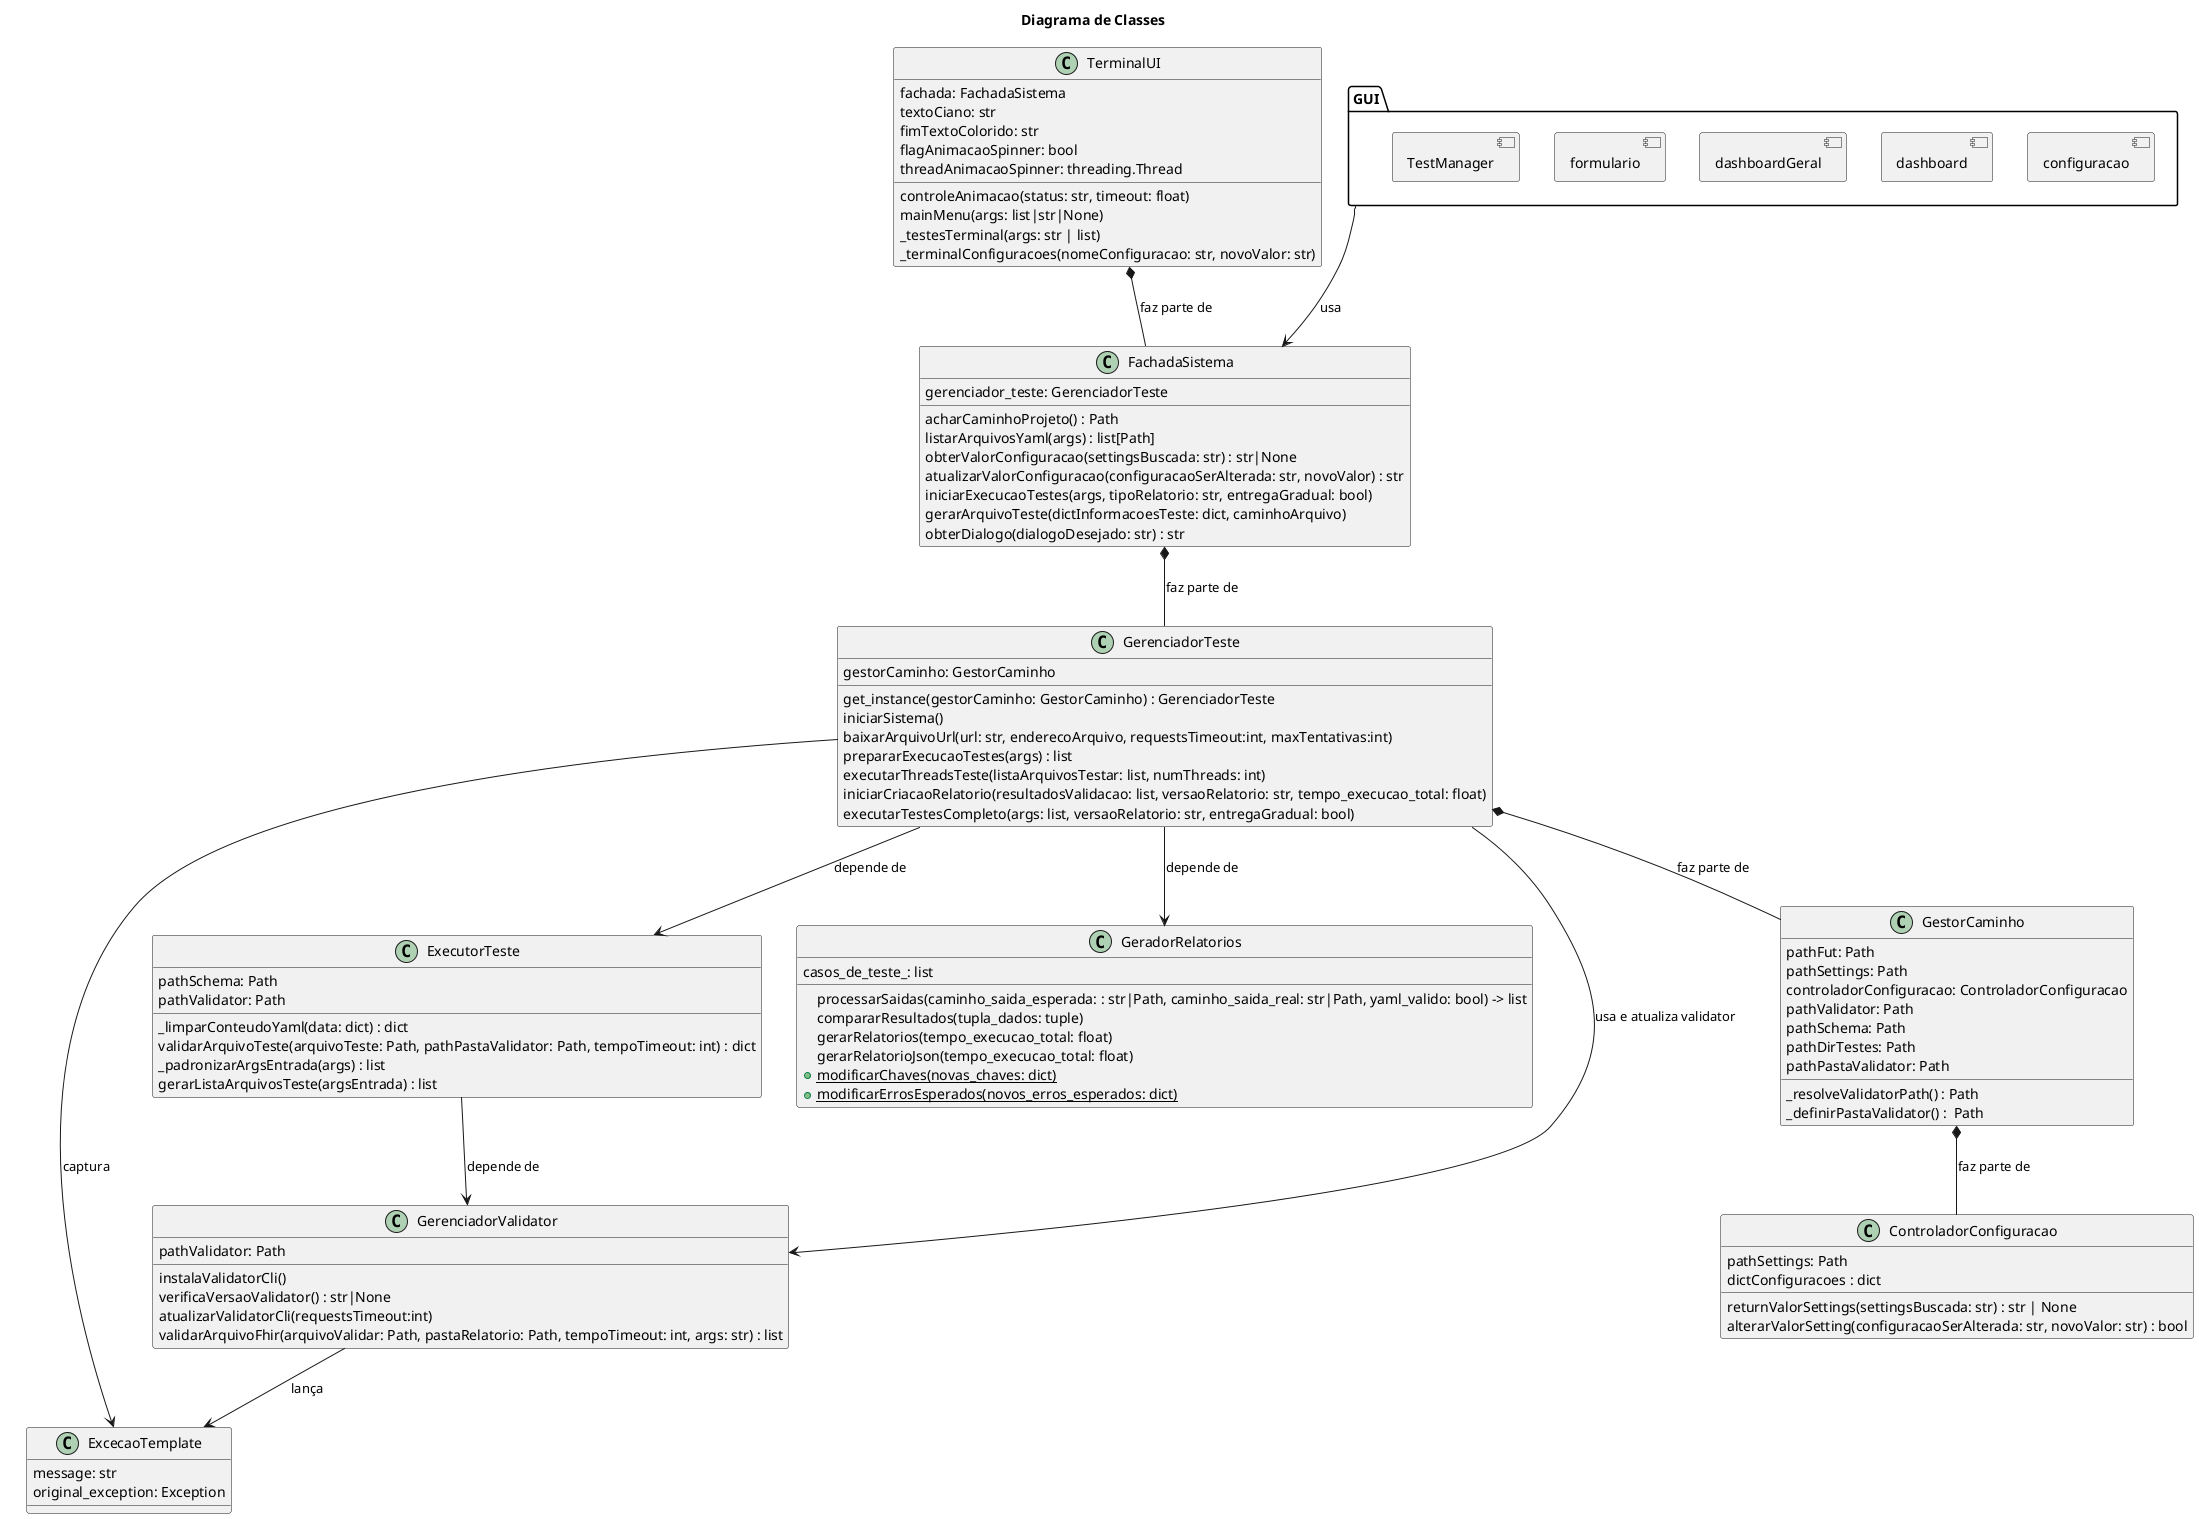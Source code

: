 @startuml Classes

' Título do diagrama
title Diagrama de Classes
top to bottom direction
' Classes
class ControladorConfiguracao {
    pathSettings: Path
    dictConfiguracoes : dict
    returnValorSettings(settingsBuscada: str) : str | None
    alterarValorSetting(configuracaoSerAlterada: str, novoValor: str) : bool
}
class ExcecaoTemplate {
    message: str
    original_exception: Exception
}
class ExecutorTeste {
    pathSchema: Path
    pathValidator: Path
    _limparConteudoYaml(data: dict) : dict
    validarArquivoTeste(arquivoTeste: Path, pathPastaValidator: Path, tempoTimeout: int) : dict
    _padronizarArgsEntrada(args) : list
    gerarListaArquivosTeste(argsEntrada) : list

}
class GeradorRelatorios {
    casos_de_teste_: list
    processarSaidas(caminho_saida_esperada: : str|Path, caminho_saida_real: str|Path, yaml_valido: bool) -> list
    compararResultados(tupla_dados: tuple)
    gerarRelatorios(tempo_execucao_total: float)
    gerarRelatorioJson(tempo_execucao_total: float)
    {static} +modificarChaves(novas_chaves: dict)
    {static} +modificarErrosEsperados(novos_erros_esperados: dict)
}
class GerenciadorTeste {
    gestorCaminho: GestorCaminho
    get_instance(gestorCaminho: GestorCaminho) : GerenciadorTeste
    iniciarSistema()
    baixarArquivoUrl(url: str, enderecoArquivo, requestsTimeout:int, maxTentativas:int)
    prepararExecucaoTestes(args) : list
    executarThreadsTeste(listaArquivosTestar: list, numThreads: int)
    iniciarCriacaoRelatorio(resultadosValidacao: list, versaoRelatorio: str, tempo_execucao_total: float)
    executarTestesCompleto(args: list, versaoRelatorio: str, entregaGradual: bool)
}
class GerenciadorValidator {
    pathValidator: Path
    instalaValidatorCli()
    verificaVersaoValidator() : str|None
    atualizarValidatorCli(requestsTimeout:int)
    validarArquivoFhir(arquivoValidar: Path, pastaRelatorio: Path, tempoTimeout: int, args: str) : list
}
class GestorCaminho {
    pathFut: Path
    pathSettings: Path
    controladorConfiguracao: ControladorConfiguracao
    pathValidator: Path 
    pathSchema: Path  
    pathDirTestes: Path
    pathPastaValidator: Path
    _resolveValidatorPath() : Path   
    _definirPastaValidator() :  Path  

}
class FachadaSistema {
    gerenciador_teste: GerenciadorTeste
    acharCaminhoProjeto() : Path   
    listarArquivosYaml(args) : list[Path]
    obterValorConfiguracao(settingsBuscada: str) : str|None
    atualizarValorConfiguracao(configuracaoSerAlterada: str, novoValor) : str 
    iniciarExecucaoTestes(args, tipoRelatorio: str, entregaGradual: bool)
    gerarArquivoTeste(dictInformacoesTeste: dict, caminhoArquivo)
    obterDialogo(dialogoDesejado: str) : str
}
class TerminalUI {
    fachada: FachadaSistema
    textoCiano: str 
    fimTextoColorido: str
    flagAnimacaoSpinner: bool
    threadAnimacaoSpinner: threading.Thread
    controleAnimacao(status: str, timeout: float)
    mainMenu(args: list|str|None)
    _testesTerminal(args: str | list)
    _terminalConfiguracoes(nomeConfiguracao: str, novoValor: str)
}
package GUI {
    component configuracao{

    }
    component dashboard{

    }
    component dashboardGeral{

    }
    component formulario{

    }
    component TestManager{

    }
}

' Relacoes
GUI --> FachadaSistema : usa
GerenciadorTeste --> GeradorRelatorios : depende de
GerenciadorTeste --> ExecutorTeste : depende de
ExecutorTeste --> GerenciadorValidator : depende de
GerenciadorTeste --> GerenciadorValidator : usa e atualiza validator

'' Excecao template
GerenciadorValidator --> ExcecaoTemplate : lança
GerenciadorTeste --> ExcecaoTemplate : captura

'' Composições
GerenciadorTeste *-- GestorCaminho : faz parte de
GestorCaminho *-- ControladorConfiguracao : faz parte de
FachadaSistema *-- GerenciadorTeste : faz parte de
TerminalUI *-- FachadaSistema : faz parte de

@enduml